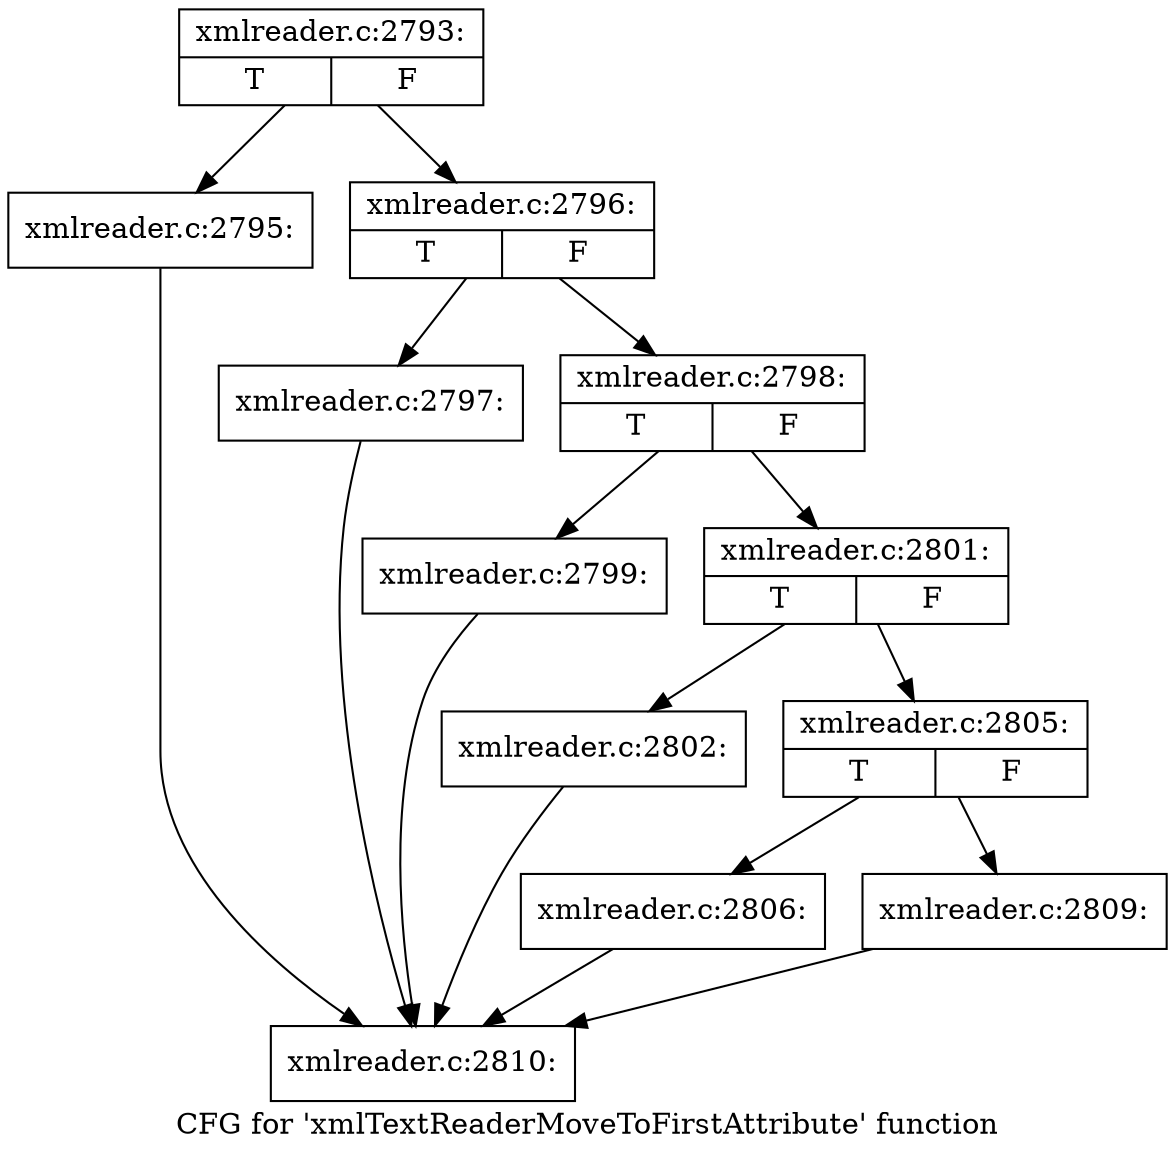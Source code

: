 digraph "CFG for 'xmlTextReaderMoveToFirstAttribute' function" {
	label="CFG for 'xmlTextReaderMoveToFirstAttribute' function";

	Node0x478fda0 [shape=record,label="{xmlreader.c:2793:|{<s0>T|<s1>F}}"];
	Node0x478fda0 -> Node0x478fc10;
	Node0x478fda0 -> Node0x478fc60;
	Node0x478fc10 [shape=record,label="{xmlreader.c:2795:}"];
	Node0x478fc10 -> Node0x47843e0;
	Node0x478fc60 [shape=record,label="{xmlreader.c:2796:|{<s0>T|<s1>F}}"];
	Node0x478fc60 -> Node0x4784900;
	Node0x478fc60 -> Node0x4784950;
	Node0x4784900 [shape=record,label="{xmlreader.c:2797:}"];
	Node0x4784900 -> Node0x47843e0;
	Node0x4784950 [shape=record,label="{xmlreader.c:2798:|{<s0>T|<s1>F}}"];
	Node0x4784950 -> Node0x4790e50;
	Node0x4784950 -> Node0x4790ea0;
	Node0x4790e50 [shape=record,label="{xmlreader.c:2799:}"];
	Node0x4790e50 -> Node0x47843e0;
	Node0x4790ea0 [shape=record,label="{xmlreader.c:2801:|{<s0>T|<s1>F}}"];
	Node0x4790ea0 -> Node0x4791590;
	Node0x4790ea0 -> Node0x47915e0;
	Node0x4791590 [shape=record,label="{xmlreader.c:2802:}"];
	Node0x4791590 -> Node0x47843e0;
	Node0x47915e0 [shape=record,label="{xmlreader.c:2805:|{<s0>T|<s1>F}}"];
	Node0x47915e0 -> Node0x4792330;
	Node0x47915e0 -> Node0x4792380;
	Node0x4792330 [shape=record,label="{xmlreader.c:2806:}"];
	Node0x4792330 -> Node0x47843e0;
	Node0x4792380 [shape=record,label="{xmlreader.c:2809:}"];
	Node0x4792380 -> Node0x47843e0;
	Node0x47843e0 [shape=record,label="{xmlreader.c:2810:}"];
}
